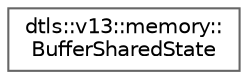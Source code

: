 digraph "Graphical Class Hierarchy"
{
 // LATEX_PDF_SIZE
  bgcolor="transparent";
  edge [fontname=Helvetica,fontsize=10,labelfontname=Helvetica,labelfontsize=10];
  node [fontname=Helvetica,fontsize=10,shape=box,height=0.2,width=0.4];
  rankdir="LR";
  Node0 [id="Node000000",label="dtls::v13::memory::\lBufferSharedState",height=0.2,width=0.4,color="grey40", fillcolor="white", style="filled",URL="$classdtls_1_1v13_1_1memory_1_1BufferSharedState.html",tooltip=" "];
}
